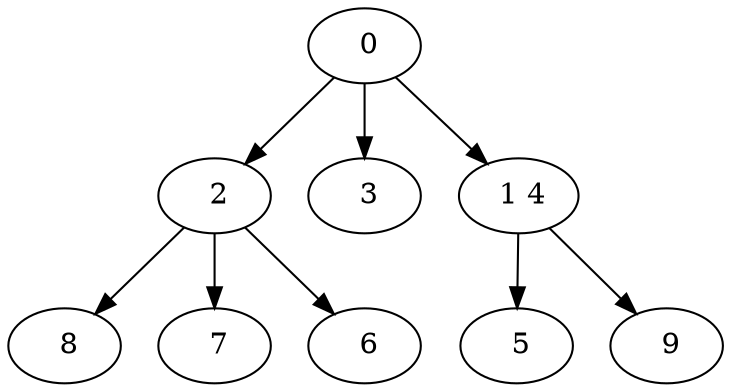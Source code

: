 digraph mytree {
" 0" -> " 2";
" 0" -> " 3";
" 0" -> " 1 4";
" 2" -> " 8";
" 2" -> " 7";
" 2" -> " 6";
" 3";
" 1 4" -> " 5";
" 1 4" -> " 9";
" 8";
" 7";
" 5";
" 9";
" 6";
}
